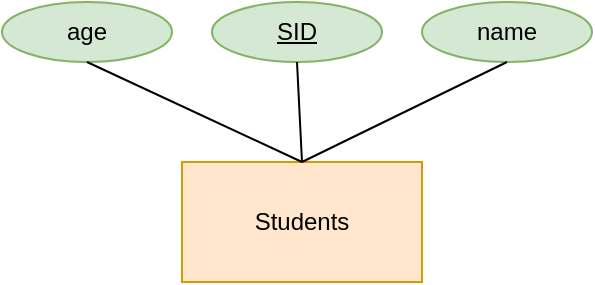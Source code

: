 <mxfile version="17.1.3" type="github"><diagram id="FoPGebU01gfu1zgN4VEG" name="Page-1"><mxGraphModel dx="1422" dy="762" grid="1" gridSize="10" guides="1" tooltips="1" connect="1" arrows="1" fold="1" page="1" pageScale="1" pageWidth="850" pageHeight="1100" math="0" shadow="0"><root><mxCell id="0"/><mxCell id="1" parent="0"/><mxCell id="WsXwZK5vGELwPiEr5Gf0-1" value="Students" style="rounded=0;whiteSpace=wrap;html=1;fillColor=#ffe6cc;strokeColor=#d79b00;" vertex="1" parent="1"><mxGeometry x="330" y="190" width="120" height="60" as="geometry"/></mxCell><mxCell id="WsXwZK5vGELwPiEr5Gf0-2" value="&lt;u&gt;SID&lt;/u&gt;" style="ellipse;whiteSpace=wrap;html=1;fillColor=#d5e8d4;strokeColor=#82b366;" vertex="1" parent="1"><mxGeometry x="345" y="110" width="85" height="30" as="geometry"/></mxCell><mxCell id="WsXwZK5vGELwPiEr5Gf0-3" value="name" style="ellipse;whiteSpace=wrap;html=1;fillColor=#d5e8d4;strokeColor=#82b366;" vertex="1" parent="1"><mxGeometry x="450" y="110" width="85" height="30" as="geometry"/></mxCell><mxCell id="WsXwZK5vGELwPiEr5Gf0-4" value="age" style="ellipse;whiteSpace=wrap;html=1;fillColor=#d5e8d4;strokeColor=#82b366;" vertex="1" parent="1"><mxGeometry x="240" y="110" width="85" height="30" as="geometry"/></mxCell><mxCell id="WsXwZK5vGELwPiEr5Gf0-5" value="" style="endArrow=none;html=1;rounded=0;exitX=0.5;exitY=0;exitDx=0;exitDy=0;entryX=0.5;entryY=1;entryDx=0;entryDy=0;" edge="1" parent="1" source="WsXwZK5vGELwPiEr5Gf0-1" target="WsXwZK5vGELwPiEr5Gf0-2"><mxGeometry width="50" height="50" relative="1" as="geometry"><mxPoint x="400" y="420" as="sourcePoint"/><mxPoint x="450" y="370" as="targetPoint"/></mxGeometry></mxCell><mxCell id="WsXwZK5vGELwPiEr5Gf0-6" value="" style="endArrow=none;html=1;rounded=0;exitX=0.5;exitY=0;exitDx=0;exitDy=0;entryX=0.5;entryY=1;entryDx=0;entryDy=0;" edge="1" parent="1" source="WsXwZK5vGELwPiEr5Gf0-1" target="WsXwZK5vGELwPiEr5Gf0-3"><mxGeometry width="50" height="50" relative="1" as="geometry"><mxPoint x="400" y="200" as="sourcePoint"/><mxPoint x="397.5" y="150" as="targetPoint"/></mxGeometry></mxCell><mxCell id="WsXwZK5vGELwPiEr5Gf0-7" value="" style="endArrow=none;html=1;rounded=0;exitX=0.5;exitY=0;exitDx=0;exitDy=0;entryX=0.5;entryY=1;entryDx=0;entryDy=0;" edge="1" parent="1" source="WsXwZK5vGELwPiEr5Gf0-1" target="WsXwZK5vGELwPiEr5Gf0-4"><mxGeometry width="50" height="50" relative="1" as="geometry"><mxPoint x="410" y="210" as="sourcePoint"/><mxPoint x="407.5" y="160" as="targetPoint"/></mxGeometry></mxCell></root></mxGraphModel></diagram></mxfile>